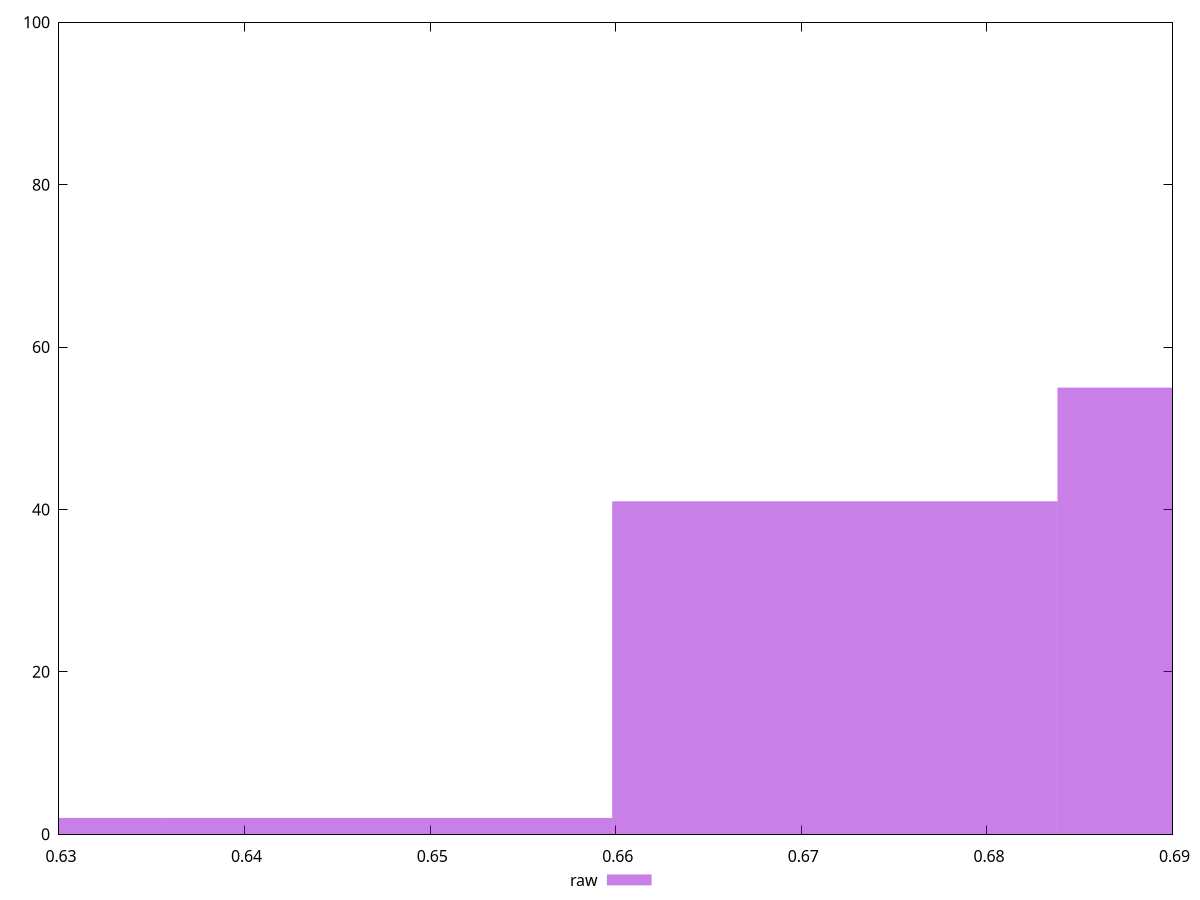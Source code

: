 reset

$raw <<EOF
0.671803143088843 41
0.6957961124848732 55
0.6238172042967828 2
0.6478101736928129 2
EOF

set key outside below
set boxwidth 0.023992969396030107
set xrange [0.63:0.69]
set yrange [0:100]
set trange [0:100]
set style fill transparent solid 0.5 noborder
set terminal svg size 640, 490 enhanced background rgb 'white'
set output "report_00018_2021-02-10T15-25-16.877Z/meta/score/samples/pages+cached+noadtech/raw/histogram.svg"

plot $raw title "raw" with boxes

reset
